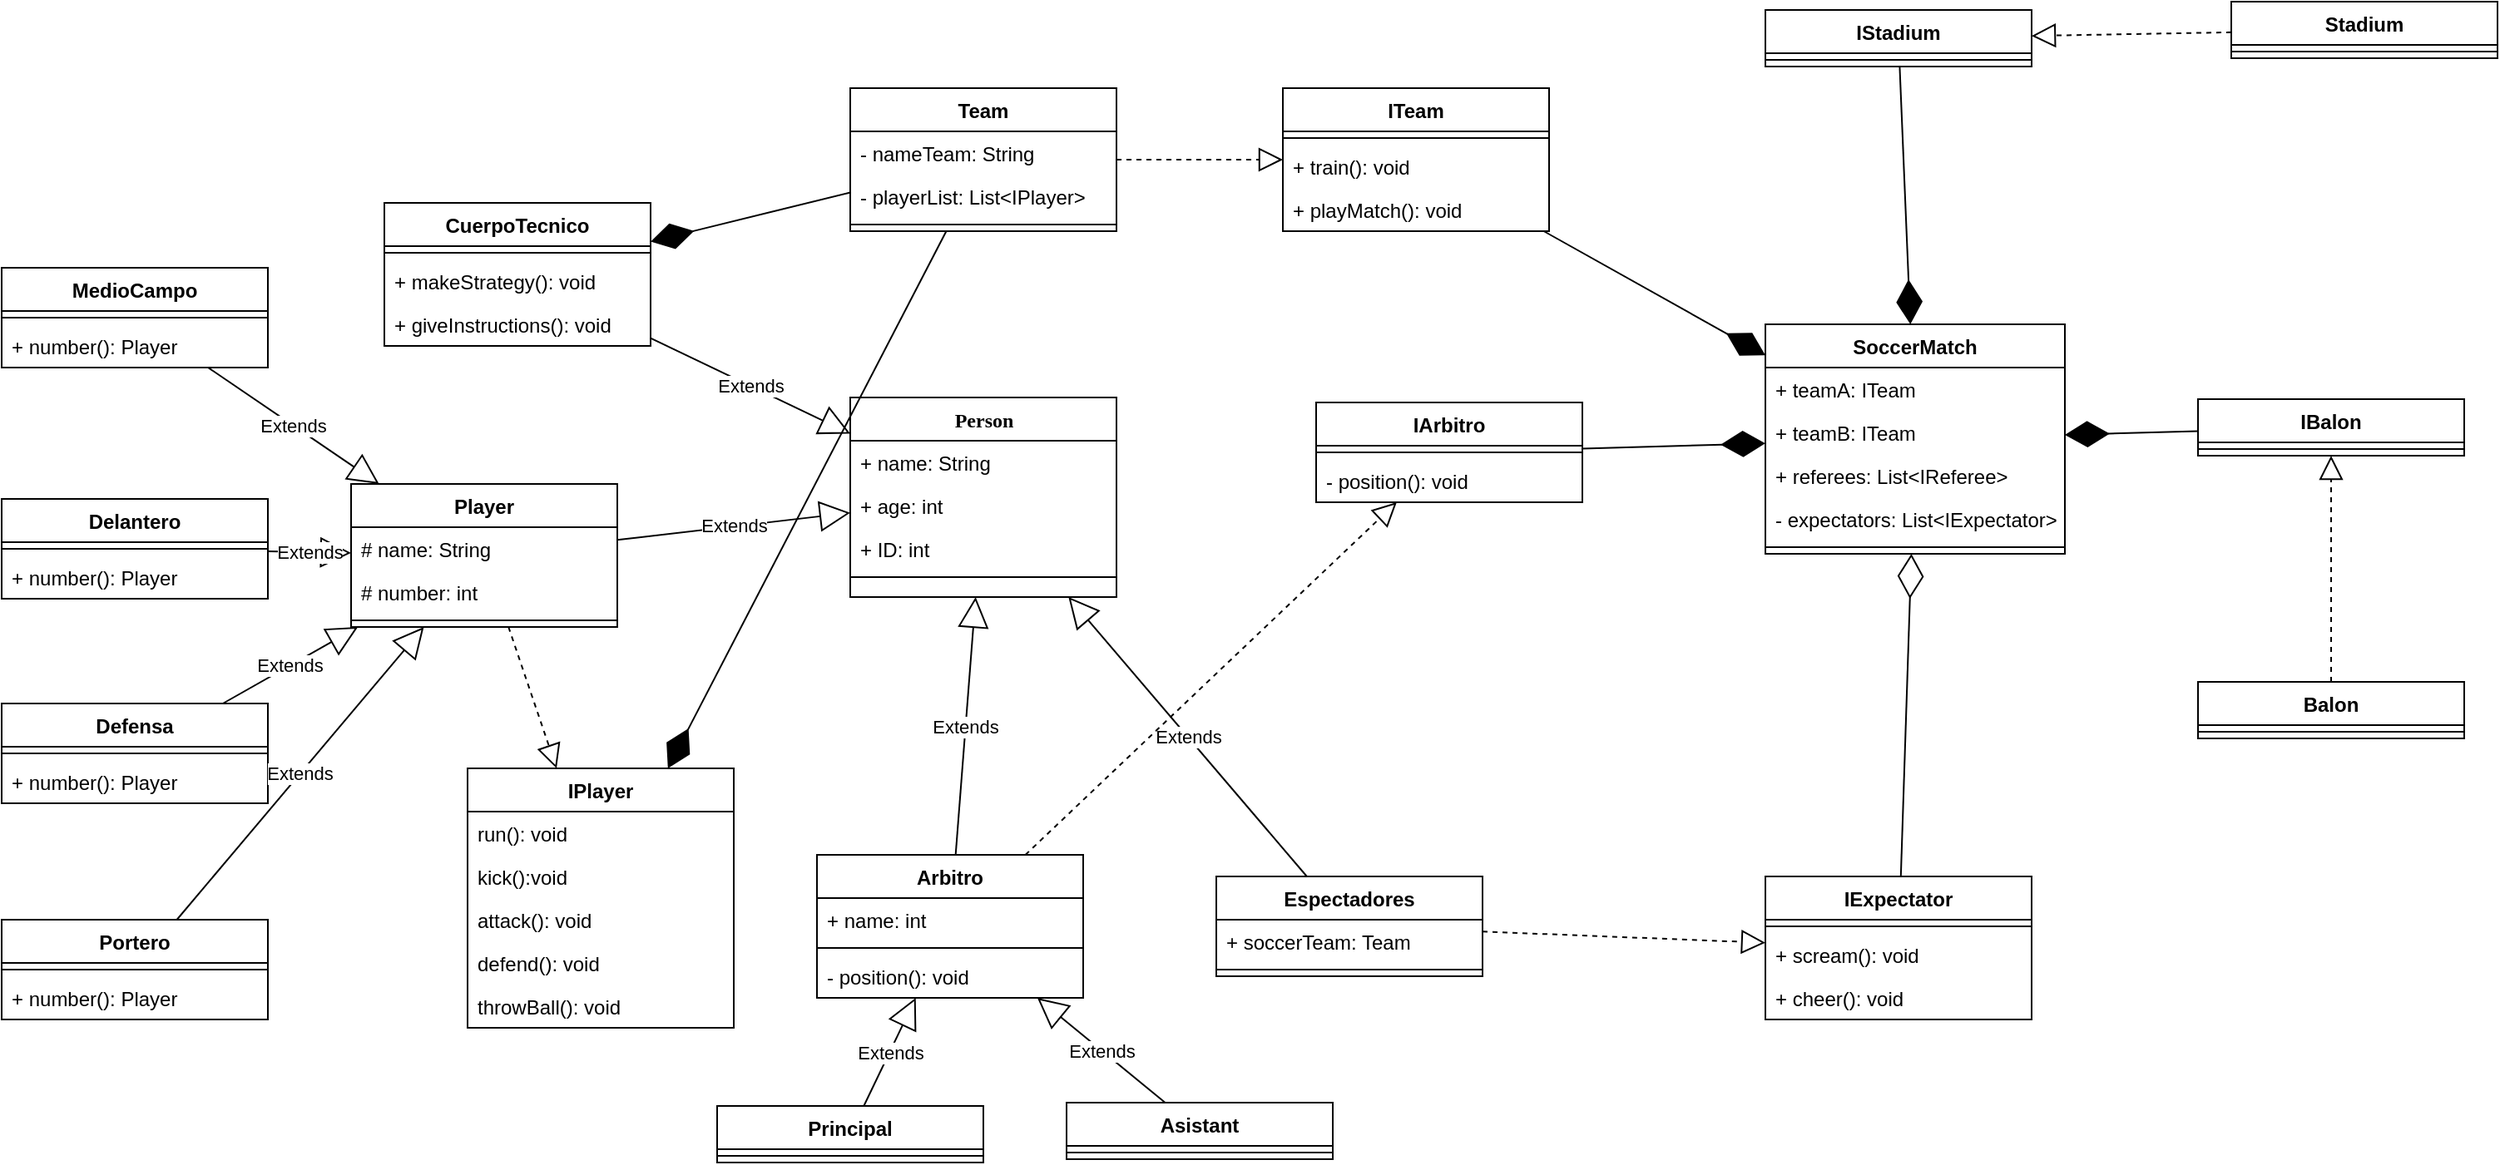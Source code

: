 <mxfile version="10.6.5" type="device"><diagram name="Page-1" id="9f46799a-70d6-7492-0946-bef42562c5a5"><mxGraphModel dx="988" dy="566" grid="1" gridSize="10" guides="1" tooltips="1" connect="1" arrows="1" fold="1" page="1" pageScale="1" pageWidth="1100" pageHeight="850" background="#ffffff" math="0" shadow="0"><root><mxCell id="0"/><mxCell id="1" parent="0"/><mxCell id="78961159f06e98e8-108" value="Person" style="swimlane;html=1;fontStyle=1;align=center;verticalAlign=top;childLayout=stackLayout;horizontal=1;startSize=26;horizontalStack=0;resizeParent=1;resizeLast=0;collapsible=1;marginBottom=0;swimlaneFillColor=#ffffff;rounded=0;shadow=0;comic=0;labelBackgroundColor=none;strokeColor=#000000;strokeWidth=1;fillColor=none;fontFamily=Verdana;fontSize=12;fontColor=#000000;" parent="1" vertex="1"><mxGeometry x="530" y="330" width="160" height="120" as="geometry"/></mxCell><mxCell id="78961159f06e98e8-109" value="+ name: String" style="text;html=1;strokeColor=none;fillColor=none;align=left;verticalAlign=top;spacingLeft=4;spacingRight=4;whiteSpace=wrap;overflow=hidden;rotatable=0;points=[[0,0.5],[1,0.5]];portConstraint=eastwest;" parent="78961159f06e98e8-108" vertex="1"><mxGeometry y="26" width="160" height="26" as="geometry"/></mxCell><mxCell id="8DQa6mO_3LpSHJQKjWzM-131" value="+ age: int" style="text;html=1;strokeColor=none;fillColor=none;align=left;verticalAlign=top;spacingLeft=4;spacingRight=4;whiteSpace=wrap;overflow=hidden;rotatable=0;points=[[0,0.5],[1,0.5]];portConstraint=eastwest;" vertex="1" parent="78961159f06e98e8-108"><mxGeometry y="52" width="160" height="26" as="geometry"/></mxCell><mxCell id="78961159f06e98e8-110" value="+ ID: int" style="text;html=1;strokeColor=none;fillColor=none;align=left;verticalAlign=top;spacingLeft=4;spacingRight=4;whiteSpace=wrap;overflow=hidden;rotatable=0;points=[[0,0.5],[1,0.5]];portConstraint=eastwest;" parent="78961159f06e98e8-108" vertex="1"><mxGeometry y="78" width="160" height="26" as="geometry"/></mxCell><mxCell id="78961159f06e98e8-116" value="" style="line;html=1;strokeWidth=1;fillColor=none;align=left;verticalAlign=middle;spacingTop=-1;spacingLeft=3;spacingRight=3;rotatable=0;labelPosition=right;points=[];portConstraint=eastwest;" parent="78961159f06e98e8-108" vertex="1"><mxGeometry y="104" width="160" height="8" as="geometry"/></mxCell><mxCell id="8DQa6mO_3LpSHJQKjWzM-2" value="Player" style="swimlane;fontStyle=1;align=center;verticalAlign=top;childLayout=stackLayout;horizontal=1;startSize=26;horizontalStack=0;resizeParent=1;resizeParentMax=0;resizeLast=0;collapsible=1;marginBottom=0;" vertex="1" parent="1"><mxGeometry x="230" y="382" width="160" height="86" as="geometry"/></mxCell><mxCell id="8DQa6mO_3LpSHJQKjWzM-3" value="# name: String" style="text;strokeColor=none;fillColor=none;align=left;verticalAlign=top;spacingLeft=4;spacingRight=4;overflow=hidden;rotatable=0;points=[[0,0.5],[1,0.5]];portConstraint=eastwest;" vertex="1" parent="8DQa6mO_3LpSHJQKjWzM-2"><mxGeometry y="26" width="160" height="26" as="geometry"/></mxCell><mxCell id="8DQa6mO_3LpSHJQKjWzM-108" value="# number: int" style="text;strokeColor=none;fillColor=none;align=left;verticalAlign=top;spacingLeft=4;spacingRight=4;overflow=hidden;rotatable=0;points=[[0,0.5],[1,0.5]];portConstraint=eastwest;" vertex="1" parent="8DQa6mO_3LpSHJQKjWzM-2"><mxGeometry y="52" width="160" height="26" as="geometry"/></mxCell><mxCell id="8DQa6mO_3LpSHJQKjWzM-4" value="" style="line;strokeWidth=1;fillColor=none;align=left;verticalAlign=middle;spacingTop=-1;spacingLeft=3;spacingRight=3;rotatable=0;labelPosition=right;points=[];portConstraint=eastwest;" vertex="1" parent="8DQa6mO_3LpSHJQKjWzM-2"><mxGeometry y="78" width="160" height="8" as="geometry"/></mxCell><mxCell id="8DQa6mO_3LpSHJQKjWzM-6" value="CuerpoTecnico" style="swimlane;fontStyle=1;align=center;verticalAlign=top;childLayout=stackLayout;horizontal=1;startSize=26;horizontalStack=0;resizeParent=1;resizeParentMax=0;resizeLast=0;collapsible=1;marginBottom=0;" vertex="1" parent="1"><mxGeometry x="250" y="213" width="160" height="86" as="geometry"/></mxCell><mxCell id="8DQa6mO_3LpSHJQKjWzM-8" value="" style="line;strokeWidth=1;fillColor=none;align=left;verticalAlign=middle;spacingTop=-1;spacingLeft=3;spacingRight=3;rotatable=0;labelPosition=right;points=[];portConstraint=eastwest;" vertex="1" parent="8DQa6mO_3LpSHJQKjWzM-6"><mxGeometry y="26" width="160" height="8" as="geometry"/></mxCell><mxCell id="8DQa6mO_3LpSHJQKjWzM-130" value="+ makeStrategy(): void" style="text;strokeColor=none;fillColor=none;align=left;verticalAlign=top;spacingLeft=4;spacingRight=4;overflow=hidden;rotatable=0;points=[[0,0.5],[1,0.5]];portConstraint=eastwest;" vertex="1" parent="8DQa6mO_3LpSHJQKjWzM-6"><mxGeometry y="34" width="160" height="26" as="geometry"/></mxCell><mxCell id="8DQa6mO_3LpSHJQKjWzM-9" value="+ giveInstructions(): void" style="text;strokeColor=none;fillColor=none;align=left;verticalAlign=top;spacingLeft=4;spacingRight=4;overflow=hidden;rotatable=0;points=[[0,0.5],[1,0.5]];portConstraint=eastwest;" vertex="1" parent="8DQa6mO_3LpSHJQKjWzM-6"><mxGeometry y="60" width="160" height="26" as="geometry"/></mxCell><mxCell id="8DQa6mO_3LpSHJQKjWzM-10" value="Arbitro" style="swimlane;fontStyle=1;align=center;verticalAlign=top;childLayout=stackLayout;horizontal=1;startSize=26;horizontalStack=0;resizeParent=1;resizeParentMax=0;resizeLast=0;collapsible=1;marginBottom=0;" vertex="1" parent="1"><mxGeometry x="510" y="605" width="160" height="86" as="geometry"/></mxCell><mxCell id="8DQa6mO_3LpSHJQKjWzM-11" value="+ name: int" style="text;strokeColor=none;fillColor=none;align=left;verticalAlign=top;spacingLeft=4;spacingRight=4;overflow=hidden;rotatable=0;points=[[0,0.5],[1,0.5]];portConstraint=eastwest;" vertex="1" parent="8DQa6mO_3LpSHJQKjWzM-10"><mxGeometry y="26" width="160" height="26" as="geometry"/></mxCell><mxCell id="8DQa6mO_3LpSHJQKjWzM-12" value="" style="line;strokeWidth=1;fillColor=none;align=left;verticalAlign=middle;spacingTop=-1;spacingLeft=3;spacingRight=3;rotatable=0;labelPosition=right;points=[];portConstraint=eastwest;" vertex="1" parent="8DQa6mO_3LpSHJQKjWzM-10"><mxGeometry y="52" width="160" height="8" as="geometry"/></mxCell><mxCell id="8DQa6mO_3LpSHJQKjWzM-13" value="- position(): void" style="text;strokeColor=none;fillColor=none;align=left;verticalAlign=top;spacingLeft=4;spacingRight=4;overflow=hidden;rotatable=0;points=[[0,0.5],[1,0.5]];portConstraint=eastwest;" vertex="1" parent="8DQa6mO_3LpSHJQKjWzM-10"><mxGeometry y="60" width="160" height="26" as="geometry"/></mxCell><mxCell id="8DQa6mO_3LpSHJQKjWzM-14" value="Espectadores" style="swimlane;fontStyle=1;align=center;verticalAlign=top;childLayout=stackLayout;horizontal=1;startSize=26;horizontalStack=0;resizeParent=1;resizeParentMax=0;resizeLast=0;collapsible=1;marginBottom=0;" vertex="1" parent="1"><mxGeometry x="750" y="618" width="160" height="60" as="geometry"/></mxCell><mxCell id="8DQa6mO_3LpSHJQKjWzM-15" value="+ soccerTeam: Team" style="text;strokeColor=none;fillColor=none;align=left;verticalAlign=top;spacingLeft=4;spacingRight=4;overflow=hidden;rotatable=0;points=[[0,0.5],[1,0.5]];portConstraint=eastwest;" vertex="1" parent="8DQa6mO_3LpSHJQKjWzM-14"><mxGeometry y="26" width="160" height="26" as="geometry"/></mxCell><mxCell id="8DQa6mO_3LpSHJQKjWzM-16" value="" style="line;strokeWidth=1;fillColor=none;align=left;verticalAlign=middle;spacingTop=-1;spacingLeft=3;spacingRight=3;rotatable=0;labelPosition=right;points=[];portConstraint=eastwest;" vertex="1" parent="8DQa6mO_3LpSHJQKjWzM-14"><mxGeometry y="52" width="160" height="8" as="geometry"/></mxCell><mxCell id="8DQa6mO_3LpSHJQKjWzM-18" value="Team" style="swimlane;fontStyle=1;align=center;verticalAlign=top;childLayout=stackLayout;horizontal=1;startSize=26;horizontalStack=0;resizeParent=1;resizeParentMax=0;resizeLast=0;collapsible=1;marginBottom=0;" vertex="1" parent="1"><mxGeometry x="530" y="144" width="160" height="86" as="geometry"/></mxCell><mxCell id="8DQa6mO_3LpSHJQKjWzM-19" value="- nameTeam: String" style="text;strokeColor=none;fillColor=none;align=left;verticalAlign=top;spacingLeft=4;spacingRight=4;overflow=hidden;rotatable=0;points=[[0,0.5],[1,0.5]];portConstraint=eastwest;" vertex="1" parent="8DQa6mO_3LpSHJQKjWzM-18"><mxGeometry y="26" width="160" height="26" as="geometry"/></mxCell><mxCell id="8DQa6mO_3LpSHJQKjWzM-106" value="- playerList: List&lt;IPlayer&gt;" style="text;strokeColor=none;fillColor=none;align=left;verticalAlign=top;spacingLeft=4;spacingRight=4;overflow=hidden;rotatable=0;points=[[0,0.5],[1,0.5]];portConstraint=eastwest;" vertex="1" parent="8DQa6mO_3LpSHJQKjWzM-18"><mxGeometry y="52" width="160" height="26" as="geometry"/></mxCell><mxCell id="8DQa6mO_3LpSHJQKjWzM-20" value="" style="line;strokeWidth=1;fillColor=none;align=left;verticalAlign=middle;spacingTop=-1;spacingLeft=3;spacingRight=3;rotatable=0;labelPosition=right;points=[];portConstraint=eastwest;" vertex="1" parent="8DQa6mO_3LpSHJQKjWzM-18"><mxGeometry y="78" width="160" height="8" as="geometry"/></mxCell><mxCell id="8DQa6mO_3LpSHJQKjWzM-22" value="SoccerMatch" style="swimlane;fontStyle=1;align=center;verticalAlign=top;childLayout=stackLayout;horizontal=1;startSize=26;horizontalStack=0;resizeParent=1;resizeParentMax=0;resizeLast=0;collapsible=1;marginBottom=0;" vertex="1" parent="1"><mxGeometry x="1080" y="286" width="180" height="138" as="geometry"/></mxCell><mxCell id="8DQa6mO_3LpSHJQKjWzM-23" value="+ teamA: ITeam" style="text;strokeColor=none;fillColor=none;align=left;verticalAlign=top;spacingLeft=4;spacingRight=4;overflow=hidden;rotatable=0;points=[[0,0.5],[1,0.5]];portConstraint=eastwest;" vertex="1" parent="8DQa6mO_3LpSHJQKjWzM-22"><mxGeometry y="26" width="180" height="26" as="geometry"/></mxCell><mxCell id="8DQa6mO_3LpSHJQKjWzM-134" value="+ teamB: ITeam" style="text;strokeColor=none;fillColor=none;align=left;verticalAlign=top;spacingLeft=4;spacingRight=4;overflow=hidden;rotatable=0;points=[[0,0.5],[1,0.5]];portConstraint=eastwest;" vertex="1" parent="8DQa6mO_3LpSHJQKjWzM-22"><mxGeometry y="52" width="180" height="26" as="geometry"/></mxCell><mxCell id="8DQa6mO_3LpSHJQKjWzM-135" value="+ referees: List&lt;IReferee&gt;" style="text;strokeColor=none;fillColor=none;align=left;verticalAlign=top;spacingLeft=4;spacingRight=4;overflow=hidden;rotatable=0;points=[[0,0.5],[1,0.5]];portConstraint=eastwest;" vertex="1" parent="8DQa6mO_3LpSHJQKjWzM-22"><mxGeometry y="78" width="180" height="26" as="geometry"/></mxCell><mxCell id="8DQa6mO_3LpSHJQKjWzM-133" value="- expectators: List&lt;IExpectator&gt;" style="text;strokeColor=none;fillColor=none;align=left;verticalAlign=top;spacingLeft=4;spacingRight=4;overflow=hidden;rotatable=0;points=[[0,0.5],[1,0.5]];portConstraint=eastwest;" vertex="1" parent="8DQa6mO_3LpSHJQKjWzM-22"><mxGeometry y="104" width="180" height="26" as="geometry"/></mxCell><mxCell id="8DQa6mO_3LpSHJQKjWzM-24" value="" style="line;strokeWidth=1;fillColor=none;align=left;verticalAlign=middle;spacingTop=-1;spacingLeft=3;spacingRight=3;rotatable=0;labelPosition=right;points=[];portConstraint=eastwest;" vertex="1" parent="8DQa6mO_3LpSHJQKjWzM-22"><mxGeometry y="130" width="180" height="8" as="geometry"/></mxCell><mxCell id="8DQa6mO_3LpSHJQKjWzM-26" value="IStadium" style="swimlane;fontStyle=1;align=center;verticalAlign=top;childLayout=stackLayout;horizontal=1;startSize=26;horizontalStack=0;resizeParent=1;resizeParentMax=0;resizeLast=0;collapsible=1;marginBottom=0;" vertex="1" parent="1"><mxGeometry x="1080" y="97" width="160" height="34" as="geometry"/></mxCell><mxCell id="8DQa6mO_3LpSHJQKjWzM-28" value="" style="line;strokeWidth=1;fillColor=none;align=left;verticalAlign=middle;spacingTop=-1;spacingLeft=3;spacingRight=3;rotatable=0;labelPosition=right;points=[];portConstraint=eastwest;" vertex="1" parent="8DQa6mO_3LpSHJQKjWzM-26"><mxGeometry y="26" width="160" height="8" as="geometry"/></mxCell><mxCell id="8DQa6mO_3LpSHJQKjWzM-30" value="Balon" style="swimlane;fontStyle=1;align=center;verticalAlign=top;childLayout=stackLayout;horizontal=1;startSize=26;horizontalStack=0;resizeParent=1;resizeParentMax=0;resizeLast=0;collapsible=1;marginBottom=0;" vertex="1" parent="1"><mxGeometry x="1340" y="501" width="160" height="34" as="geometry"/></mxCell><mxCell id="8DQa6mO_3LpSHJQKjWzM-32" value="" style="line;strokeWidth=1;fillColor=none;align=left;verticalAlign=middle;spacingTop=-1;spacingLeft=3;spacingRight=3;rotatable=0;labelPosition=right;points=[];portConstraint=eastwest;" vertex="1" parent="8DQa6mO_3LpSHJQKjWzM-30"><mxGeometry y="26" width="160" height="8" as="geometry"/></mxCell><mxCell id="8DQa6mO_3LpSHJQKjWzM-34" value="" style="endArrow=diamondThin;endFill=1;endSize=24;html=1;" edge="1" parent="1" source="8DQa6mO_3LpSHJQKjWzM-18" target="8DQa6mO_3LpSHJQKjWzM-6"><mxGeometry width="160" relative="1" as="geometry"><mxPoint x="320" y="530" as="sourcePoint"/><mxPoint x="440" y="160" as="targetPoint"/></mxGeometry></mxCell><mxCell id="8DQa6mO_3LpSHJQKjWzM-35" value="" style="endArrow=diamondThin;endFill=1;endSize=24;html=1;" edge="1" parent="1" source="8DQa6mO_3LpSHJQKjWzM-18" target="8DQa6mO_3LpSHJQKjWzM-110"><mxGeometry width="160" relative="1" as="geometry"><mxPoint x="420" y="382" as="sourcePoint"/><mxPoint x="480" y="280" as="targetPoint"/></mxGeometry></mxCell><mxCell id="8DQa6mO_3LpSHJQKjWzM-36" value="" style="endArrow=diamondThin;endFill=1;endSize=24;html=1;" edge="1" parent="1" source="8DQa6mO_3LpSHJQKjWzM-81" target="8DQa6mO_3LpSHJQKjWzM-22"><mxGeometry width="160" relative="1" as="geometry"><mxPoint x="950" y="200" as="sourcePoint"/><mxPoint x="830" y="376.5" as="targetPoint"/></mxGeometry></mxCell><mxCell id="8DQa6mO_3LpSHJQKjWzM-37" value="" style="endArrow=diamondThin;endFill=1;endSize=24;html=1;" edge="1" parent="1" source="8DQa6mO_3LpSHJQKjWzM-86" target="8DQa6mO_3LpSHJQKjWzM-22"><mxGeometry width="160" relative="1" as="geometry"><mxPoint x="720" y="440" as="sourcePoint"/><mxPoint x="830" y="470" as="targetPoint"/></mxGeometry></mxCell><mxCell id="8DQa6mO_3LpSHJQKjWzM-40" value="" style="endArrow=diamondThin;endFill=1;endSize=24;html=1;" edge="1" parent="1" source="8DQa6mO_3LpSHJQKjWzM-96" target="8DQa6mO_3LpSHJQKjWzM-22"><mxGeometry width="160" relative="1" as="geometry"><mxPoint x="1200" y="493" as="sourcePoint"/><mxPoint x="1360" y="493" as="targetPoint"/></mxGeometry></mxCell><mxCell id="8DQa6mO_3LpSHJQKjWzM-41" value="" style="endArrow=diamondThin;endFill=1;endSize=24;html=1;" edge="1" parent="1" source="8DQa6mO_3LpSHJQKjWzM-26" target="8DQa6mO_3LpSHJQKjWzM-22"><mxGeometry width="160" relative="1" as="geometry"><mxPoint x="1170" y="203" as="sourcePoint"/><mxPoint x="1330" y="203" as="targetPoint"/></mxGeometry></mxCell><mxCell id="8DQa6mO_3LpSHJQKjWzM-42" value="Extends" style="endArrow=block;endSize=16;endFill=0;html=1;" edge="1" parent="1" source="8DQa6mO_3LpSHJQKjWzM-6" target="78961159f06e98e8-108"><mxGeometry width="160" relative="1" as="geometry"><mxPoint x="280" y="142.5" as="sourcePoint"/><mxPoint x="440" y="142.5" as="targetPoint"/></mxGeometry></mxCell><mxCell id="8DQa6mO_3LpSHJQKjWzM-43" value="Extends" style="endArrow=block;endSize=16;endFill=0;html=1;" edge="1" parent="1" source="8DQa6mO_3LpSHJQKjWzM-2" target="78961159f06e98e8-108"><mxGeometry width="160" relative="1" as="geometry"><mxPoint x="300" y="520" as="sourcePoint"/><mxPoint x="460" y="520" as="targetPoint"/></mxGeometry></mxCell><mxCell id="8DQa6mO_3LpSHJQKjWzM-44" value="Extends" style="endArrow=block;endSize=16;endFill=0;html=1;" edge="1" parent="1" source="8DQa6mO_3LpSHJQKjWzM-10" target="78961159f06e98e8-108"><mxGeometry width="160" relative="1" as="geometry"><mxPoint x="600" y="450" as="sourcePoint"/><mxPoint x="760" y="450" as="targetPoint"/></mxGeometry></mxCell><mxCell id="8DQa6mO_3LpSHJQKjWzM-45" value="Extends" style="endArrow=block;endSize=16;endFill=0;html=1;" edge="1" parent="1" source="8DQa6mO_3LpSHJQKjWzM-14" target="78961159f06e98e8-108"><mxGeometry width="160" relative="1" as="geometry"><mxPoint x="640" y="430" as="sourcePoint"/><mxPoint x="800" y="430" as="targetPoint"/></mxGeometry></mxCell><mxCell id="8DQa6mO_3LpSHJQKjWzM-46" value="MedioCampo" style="swimlane;fontStyle=1;align=center;verticalAlign=top;childLayout=stackLayout;horizontal=1;startSize=26;horizontalStack=0;resizeParent=1;resizeParentMax=0;resizeLast=0;collapsible=1;marginBottom=0;" vertex="1" parent="1"><mxGeometry x="20" y="252" width="160" height="60" as="geometry"/></mxCell><mxCell id="8DQa6mO_3LpSHJQKjWzM-48" value="" style="line;strokeWidth=1;fillColor=none;align=left;verticalAlign=middle;spacingTop=-1;spacingLeft=3;spacingRight=3;rotatable=0;labelPosition=right;points=[];portConstraint=eastwest;" vertex="1" parent="8DQa6mO_3LpSHJQKjWzM-46"><mxGeometry y="26" width="160" height="8" as="geometry"/></mxCell><mxCell id="8DQa6mO_3LpSHJQKjWzM-49" value="+ number(): Player" style="text;strokeColor=none;fillColor=none;align=left;verticalAlign=top;spacingLeft=4;spacingRight=4;overflow=hidden;rotatable=0;points=[[0,0.5],[1,0.5]];portConstraint=eastwest;" vertex="1" parent="8DQa6mO_3LpSHJQKjWzM-46"><mxGeometry y="34" width="160" height="26" as="geometry"/></mxCell><mxCell id="8DQa6mO_3LpSHJQKjWzM-50" value="Delantero" style="swimlane;fontStyle=1;align=center;verticalAlign=top;childLayout=stackLayout;horizontal=1;startSize=26;horizontalStack=0;resizeParent=1;resizeParentMax=0;resizeLast=0;collapsible=1;marginBottom=0;" vertex="1" parent="1"><mxGeometry x="20" y="391" width="160" height="60" as="geometry"/></mxCell><mxCell id="8DQa6mO_3LpSHJQKjWzM-52" value="" style="line;strokeWidth=1;fillColor=none;align=left;verticalAlign=middle;spacingTop=-1;spacingLeft=3;spacingRight=3;rotatable=0;labelPosition=right;points=[];portConstraint=eastwest;" vertex="1" parent="8DQa6mO_3LpSHJQKjWzM-50"><mxGeometry y="26" width="160" height="8" as="geometry"/></mxCell><mxCell id="8DQa6mO_3LpSHJQKjWzM-125" value="+ number(): Player" style="text;strokeColor=none;fillColor=none;align=left;verticalAlign=top;spacingLeft=4;spacingRight=4;overflow=hidden;rotatable=0;points=[[0,0.5],[1,0.5]];portConstraint=eastwest;" vertex="1" parent="8DQa6mO_3LpSHJQKjWzM-50"><mxGeometry y="34" width="160" height="26" as="geometry"/></mxCell><mxCell id="8DQa6mO_3LpSHJQKjWzM-54" value="Defensa" style="swimlane;fontStyle=1;align=center;verticalAlign=top;childLayout=stackLayout;horizontal=1;startSize=26;horizontalStack=0;resizeParent=1;resizeParentMax=0;resizeLast=0;collapsible=1;marginBottom=0;" vertex="1" parent="1"><mxGeometry x="20" y="514" width="160" height="60" as="geometry"/></mxCell><mxCell id="8DQa6mO_3LpSHJQKjWzM-56" value="" style="line;strokeWidth=1;fillColor=none;align=left;verticalAlign=middle;spacingTop=-1;spacingLeft=3;spacingRight=3;rotatable=0;labelPosition=right;points=[];portConstraint=eastwest;" vertex="1" parent="8DQa6mO_3LpSHJQKjWzM-54"><mxGeometry y="26" width="160" height="8" as="geometry"/></mxCell><mxCell id="8DQa6mO_3LpSHJQKjWzM-126" value="+ number(): Player" style="text;strokeColor=none;fillColor=none;align=left;verticalAlign=top;spacingLeft=4;spacingRight=4;overflow=hidden;rotatable=0;points=[[0,0.5],[1,0.5]];portConstraint=eastwest;" vertex="1" parent="8DQa6mO_3LpSHJQKjWzM-54"><mxGeometry y="34" width="160" height="26" as="geometry"/></mxCell><mxCell id="8DQa6mO_3LpSHJQKjWzM-58" value="Portero" style="swimlane;fontStyle=1;align=center;verticalAlign=top;childLayout=stackLayout;horizontal=1;startSize=26;horizontalStack=0;resizeParent=1;resizeParentMax=0;resizeLast=0;collapsible=1;marginBottom=0;" vertex="1" parent="1"><mxGeometry x="20" y="644" width="160" height="60" as="geometry"/></mxCell><mxCell id="8DQa6mO_3LpSHJQKjWzM-60" value="" style="line;strokeWidth=1;fillColor=none;align=left;verticalAlign=middle;spacingTop=-1;spacingLeft=3;spacingRight=3;rotatable=0;labelPosition=right;points=[];portConstraint=eastwest;" vertex="1" parent="8DQa6mO_3LpSHJQKjWzM-58"><mxGeometry y="26" width="160" height="8" as="geometry"/></mxCell><mxCell id="8DQa6mO_3LpSHJQKjWzM-127" value="+ number(): Player" style="text;strokeColor=none;fillColor=none;align=left;verticalAlign=top;spacingLeft=4;spacingRight=4;overflow=hidden;rotatable=0;points=[[0,0.5],[1,0.5]];portConstraint=eastwest;" vertex="1" parent="8DQa6mO_3LpSHJQKjWzM-58"><mxGeometry y="34" width="160" height="26" as="geometry"/></mxCell><mxCell id="8DQa6mO_3LpSHJQKjWzM-66" value="Extends" style="endArrow=block;endSize=16;endFill=0;html=1;" edge="1" parent="1" source="8DQa6mO_3LpSHJQKjWzM-46" target="8DQa6mO_3LpSHJQKjWzM-2"><mxGeometry width="160" relative="1" as="geometry"><mxPoint x="240" y="580" as="sourcePoint"/><mxPoint x="400" y="580" as="targetPoint"/></mxGeometry></mxCell><mxCell id="8DQa6mO_3LpSHJQKjWzM-67" value="Extends" style="endArrow=block;endSize=16;endFill=0;html=1;" edge="1" parent="1" source="8DQa6mO_3LpSHJQKjWzM-50" target="8DQa6mO_3LpSHJQKjWzM-2"><mxGeometry width="160" relative="1" as="geometry"><mxPoint x="270" y="580" as="sourcePoint"/><mxPoint x="430" y="580" as="targetPoint"/></mxGeometry></mxCell><mxCell id="8DQa6mO_3LpSHJQKjWzM-68" value="Extends" style="endArrow=block;endSize=16;endFill=0;html=1;" edge="1" parent="1" source="8DQa6mO_3LpSHJQKjWzM-54" target="8DQa6mO_3LpSHJQKjWzM-2"><mxGeometry width="160" relative="1" as="geometry"><mxPoint x="250" y="540" as="sourcePoint"/><mxPoint x="410" y="540" as="targetPoint"/></mxGeometry></mxCell><mxCell id="8DQa6mO_3LpSHJQKjWzM-69" value="Extends" style="endArrow=block;endSize=16;endFill=0;html=1;" edge="1" parent="1" source="8DQa6mO_3LpSHJQKjWzM-58" target="8DQa6mO_3LpSHJQKjWzM-2"><mxGeometry width="160" relative="1" as="geometry"><mxPoint x="210" y="660.5" as="sourcePoint"/><mxPoint x="370" y="660.5" as="targetPoint"/></mxGeometry></mxCell><mxCell id="8DQa6mO_3LpSHJQKjWzM-70" value="" style="endArrow=diamondThin;endFill=0;endSize=24;html=1;" edge="1" parent="1" source="8DQa6mO_3LpSHJQKjWzM-91" target="8DQa6mO_3LpSHJQKjWzM-22"><mxGeometry width="160" relative="1" as="geometry"><mxPoint x="1110" y="550" as="sourcePoint"/><mxPoint x="1040" y="510" as="targetPoint"/></mxGeometry></mxCell><mxCell id="8DQa6mO_3LpSHJQKjWzM-71" value="Principal" style="swimlane;fontStyle=1;align=center;verticalAlign=top;childLayout=stackLayout;horizontal=1;startSize=26;horizontalStack=0;resizeParent=1;resizeParentMax=0;resizeLast=0;collapsible=1;marginBottom=0;" vertex="1" parent="1"><mxGeometry x="450" y="756" width="160" height="34" as="geometry"/></mxCell><mxCell id="8DQa6mO_3LpSHJQKjWzM-73" value="" style="line;strokeWidth=1;fillColor=none;align=left;verticalAlign=middle;spacingTop=-1;spacingLeft=3;spacingRight=3;rotatable=0;labelPosition=right;points=[];portConstraint=eastwest;" vertex="1" parent="8DQa6mO_3LpSHJQKjWzM-71"><mxGeometry y="26" width="160" height="8" as="geometry"/></mxCell><mxCell id="8DQa6mO_3LpSHJQKjWzM-75" value="Asistant" style="swimlane;fontStyle=1;align=center;verticalAlign=top;childLayout=stackLayout;horizontal=1;startSize=26;horizontalStack=0;resizeParent=1;resizeParentMax=0;resizeLast=0;collapsible=1;marginBottom=0;" vertex="1" parent="1"><mxGeometry x="660" y="754" width="160" height="34" as="geometry"/></mxCell><mxCell id="8DQa6mO_3LpSHJQKjWzM-77" value="" style="line;strokeWidth=1;fillColor=none;align=left;verticalAlign=middle;spacingTop=-1;spacingLeft=3;spacingRight=3;rotatable=0;labelPosition=right;points=[];portConstraint=eastwest;" vertex="1" parent="8DQa6mO_3LpSHJQKjWzM-75"><mxGeometry y="26" width="160" height="8" as="geometry"/></mxCell><mxCell id="8DQa6mO_3LpSHJQKjWzM-79" value="Extends" style="endArrow=block;endSize=16;endFill=0;html=1;" edge="1" parent="1" source="8DQa6mO_3LpSHJQKjWzM-71" target="8DQa6mO_3LpSHJQKjWzM-10"><mxGeometry width="160" relative="1" as="geometry"><mxPoint x="470" y="870" as="sourcePoint"/><mxPoint x="630" y="870" as="targetPoint"/></mxGeometry></mxCell><mxCell id="8DQa6mO_3LpSHJQKjWzM-80" value="Extends" style="endArrow=block;endSize=16;endFill=0;html=1;" edge="1" parent="1" source="8DQa6mO_3LpSHJQKjWzM-75" target="8DQa6mO_3LpSHJQKjWzM-10"><mxGeometry width="160" relative="1" as="geometry"><mxPoint x="650" y="890" as="sourcePoint"/><mxPoint x="810" y="890" as="targetPoint"/></mxGeometry></mxCell><mxCell id="8DQa6mO_3LpSHJQKjWzM-81" value="ITeam" style="swimlane;fontStyle=1;align=center;verticalAlign=top;childLayout=stackLayout;horizontal=1;startSize=26;horizontalStack=0;resizeParent=1;resizeParentMax=0;resizeLast=0;collapsible=1;marginBottom=0;" vertex="1" parent="1"><mxGeometry x="790" y="144" width="160" height="86" as="geometry"/></mxCell><mxCell id="8DQa6mO_3LpSHJQKjWzM-83" value="" style="line;strokeWidth=1;fillColor=none;align=left;verticalAlign=middle;spacingTop=-1;spacingLeft=3;spacingRight=3;rotatable=0;labelPosition=right;points=[];portConstraint=eastwest;" vertex="1" parent="8DQa6mO_3LpSHJQKjWzM-81"><mxGeometry y="26" width="160" height="8" as="geometry"/></mxCell><mxCell id="8DQa6mO_3LpSHJQKjWzM-129" value="+ train(): void" style="text;strokeColor=none;fillColor=none;align=left;verticalAlign=top;spacingLeft=4;spacingRight=4;overflow=hidden;rotatable=0;points=[[0,0.5],[1,0.5]];portConstraint=eastwest;" vertex="1" parent="8DQa6mO_3LpSHJQKjWzM-81"><mxGeometry y="34" width="160" height="26" as="geometry"/></mxCell><mxCell id="8DQa6mO_3LpSHJQKjWzM-128" value="+ playMatch(): void" style="text;strokeColor=none;fillColor=none;align=left;verticalAlign=top;spacingLeft=4;spacingRight=4;overflow=hidden;rotatable=0;points=[[0,0.5],[1,0.5]];portConstraint=eastwest;" vertex="1" parent="8DQa6mO_3LpSHJQKjWzM-81"><mxGeometry y="60" width="160" height="26" as="geometry"/></mxCell><mxCell id="8DQa6mO_3LpSHJQKjWzM-85" value="" style="endArrow=block;dashed=1;endFill=0;endSize=12;html=1;" edge="1" parent="1" source="8DQa6mO_3LpSHJQKjWzM-18" target="8DQa6mO_3LpSHJQKjWzM-81"><mxGeometry width="160" relative="1" as="geometry"><mxPoint x="680" y="270" as="sourcePoint"/><mxPoint x="840" y="270" as="targetPoint"/></mxGeometry></mxCell><mxCell id="8DQa6mO_3LpSHJQKjWzM-86" value="IArbitro" style="swimlane;fontStyle=1;align=center;verticalAlign=top;childLayout=stackLayout;horizontal=1;startSize=26;horizontalStack=0;resizeParent=1;resizeParentMax=0;resizeLast=0;collapsible=1;marginBottom=0;" vertex="1" parent="1"><mxGeometry x="810" y="333" width="160" height="60" as="geometry"/></mxCell><mxCell id="8DQa6mO_3LpSHJQKjWzM-88" value="" style="line;strokeWidth=1;fillColor=none;align=left;verticalAlign=middle;spacingTop=-1;spacingLeft=3;spacingRight=3;rotatable=0;labelPosition=right;points=[];portConstraint=eastwest;" vertex="1" parent="8DQa6mO_3LpSHJQKjWzM-86"><mxGeometry y="26" width="160" height="8" as="geometry"/></mxCell><mxCell id="8DQa6mO_3LpSHJQKjWzM-89" value="- position(): void" style="text;strokeColor=none;fillColor=none;align=left;verticalAlign=top;spacingLeft=4;spacingRight=4;overflow=hidden;rotatable=0;points=[[0,0.5],[1,0.5]];portConstraint=eastwest;" vertex="1" parent="8DQa6mO_3LpSHJQKjWzM-86"><mxGeometry y="34" width="160" height="26" as="geometry"/></mxCell><mxCell id="8DQa6mO_3LpSHJQKjWzM-90" value="" style="endArrow=block;dashed=1;endFill=0;endSize=12;html=1;" edge="1" parent="1" source="8DQa6mO_3LpSHJQKjWzM-10" target="8DQa6mO_3LpSHJQKjWzM-86"><mxGeometry width="160" relative="1" as="geometry"><mxPoint x="720" y="590" as="sourcePoint"/><mxPoint x="880" y="590" as="targetPoint"/></mxGeometry></mxCell><mxCell id="8DQa6mO_3LpSHJQKjWzM-91" value="IExpectator" style="swimlane;fontStyle=1;align=center;verticalAlign=top;childLayout=stackLayout;horizontal=1;startSize=26;horizontalStack=0;resizeParent=1;resizeParentMax=0;resizeLast=0;collapsible=1;marginBottom=0;" vertex="1" parent="1"><mxGeometry x="1080" y="618" width="160" height="86" as="geometry"/></mxCell><mxCell id="8DQa6mO_3LpSHJQKjWzM-93" value="" style="line;strokeWidth=1;fillColor=none;align=left;verticalAlign=middle;spacingTop=-1;spacingLeft=3;spacingRight=3;rotatable=0;labelPosition=right;points=[];portConstraint=eastwest;" vertex="1" parent="8DQa6mO_3LpSHJQKjWzM-91"><mxGeometry y="26" width="160" height="8" as="geometry"/></mxCell><mxCell id="8DQa6mO_3LpSHJQKjWzM-136" value="+ scream(): void" style="text;strokeColor=none;fillColor=none;align=left;verticalAlign=top;spacingLeft=4;spacingRight=4;overflow=hidden;rotatable=0;points=[[0,0.5],[1,0.5]];portConstraint=eastwest;" vertex="1" parent="8DQa6mO_3LpSHJQKjWzM-91"><mxGeometry y="34" width="160" height="26" as="geometry"/></mxCell><mxCell id="8DQa6mO_3LpSHJQKjWzM-94" value="+ cheer(): void" style="text;strokeColor=none;fillColor=none;align=left;verticalAlign=top;spacingLeft=4;spacingRight=4;overflow=hidden;rotatable=0;points=[[0,0.5],[1,0.5]];portConstraint=eastwest;" vertex="1" parent="8DQa6mO_3LpSHJQKjWzM-91"><mxGeometry y="60" width="160" height="26" as="geometry"/></mxCell><mxCell id="8DQa6mO_3LpSHJQKjWzM-95" value="" style="endArrow=block;dashed=1;endFill=0;endSize=12;html=1;" edge="1" parent="1" source="8DQa6mO_3LpSHJQKjWzM-14" target="8DQa6mO_3LpSHJQKjWzM-91"><mxGeometry width="160" relative="1" as="geometry"><mxPoint x="890" y="550" as="sourcePoint"/><mxPoint x="1050" y="550" as="targetPoint"/></mxGeometry></mxCell><mxCell id="8DQa6mO_3LpSHJQKjWzM-96" value="IBalon" style="swimlane;fontStyle=1;align=center;verticalAlign=top;childLayout=stackLayout;horizontal=1;startSize=26;horizontalStack=0;resizeParent=1;resizeParentMax=0;resizeLast=0;collapsible=1;marginBottom=0;" vertex="1" parent="1"><mxGeometry x="1340" y="331" width="160" height="34" as="geometry"/></mxCell><mxCell id="8DQa6mO_3LpSHJQKjWzM-98" value="" style="line;strokeWidth=1;fillColor=none;align=left;verticalAlign=middle;spacingTop=-1;spacingLeft=3;spacingRight=3;rotatable=0;labelPosition=right;points=[];portConstraint=eastwest;" vertex="1" parent="8DQa6mO_3LpSHJQKjWzM-96"><mxGeometry y="26" width="160" height="8" as="geometry"/></mxCell><mxCell id="8DQa6mO_3LpSHJQKjWzM-100" value="" style="endArrow=block;dashed=1;endFill=0;endSize=12;html=1;" edge="1" parent="1" source="8DQa6mO_3LpSHJQKjWzM-30" target="8DQa6mO_3LpSHJQKjWzM-96"><mxGeometry width="160" relative="1" as="geometry"><mxPoint x="1230" y="480" as="sourcePoint"/><mxPoint x="1390" y="480" as="targetPoint"/></mxGeometry></mxCell><mxCell id="8DQa6mO_3LpSHJQKjWzM-101" value="Stadium" style="swimlane;fontStyle=1;align=center;verticalAlign=top;childLayout=stackLayout;horizontal=1;startSize=26;horizontalStack=0;resizeParent=1;resizeParentMax=0;resizeLast=0;collapsible=1;marginBottom=0;" vertex="1" parent="1"><mxGeometry x="1360" y="92" width="160" height="34" as="geometry"/></mxCell><mxCell id="8DQa6mO_3LpSHJQKjWzM-103" value="" style="line;strokeWidth=1;fillColor=none;align=left;verticalAlign=middle;spacingTop=-1;spacingLeft=3;spacingRight=3;rotatable=0;labelPosition=right;points=[];portConstraint=eastwest;" vertex="1" parent="8DQa6mO_3LpSHJQKjWzM-101"><mxGeometry y="26" width="160" height="8" as="geometry"/></mxCell><mxCell id="8DQa6mO_3LpSHJQKjWzM-105" value="" style="endArrow=block;dashed=1;endFill=0;endSize=12;html=1;" edge="1" parent="1" source="8DQa6mO_3LpSHJQKjWzM-101" target="8DQa6mO_3LpSHJQKjWzM-26"><mxGeometry width="160" relative="1" as="geometry"><mxPoint x="1330" y="130" as="sourcePoint"/><mxPoint x="1490" y="130" as="targetPoint"/></mxGeometry></mxCell><mxCell id="8DQa6mO_3LpSHJQKjWzM-110" value="IPlayer" style="swimlane;fontStyle=1;align=center;verticalAlign=top;childLayout=stackLayout;horizontal=1;startSize=26;horizontalStack=0;resizeParent=1;resizeParentMax=0;resizeLast=0;collapsible=1;marginBottom=0;" vertex="1" parent="1"><mxGeometry x="300" y="553" width="160" height="156" as="geometry"/></mxCell><mxCell id="8DQa6mO_3LpSHJQKjWzM-117" value="run(): void&#xA;" style="text;strokeColor=none;fillColor=none;align=left;verticalAlign=top;spacingLeft=4;spacingRight=4;overflow=hidden;rotatable=0;points=[[0,0.5],[1,0.5]];portConstraint=eastwest;" vertex="1" parent="8DQa6mO_3LpSHJQKjWzM-110"><mxGeometry y="26" width="160" height="26" as="geometry"/></mxCell><mxCell id="8DQa6mO_3LpSHJQKjWzM-118" value="kick():void" style="text;strokeColor=none;fillColor=none;align=left;verticalAlign=top;spacingLeft=4;spacingRight=4;overflow=hidden;rotatable=0;points=[[0,0.5],[1,0.5]];portConstraint=eastwest;" vertex="1" parent="8DQa6mO_3LpSHJQKjWzM-110"><mxGeometry y="52" width="160" height="26" as="geometry"/></mxCell><mxCell id="8DQa6mO_3LpSHJQKjWzM-123" value="attack(): void" style="text;strokeColor=none;fillColor=none;align=left;verticalAlign=top;spacingLeft=4;spacingRight=4;overflow=hidden;rotatable=0;points=[[0,0.5],[1,0.5]];portConstraint=eastwest;" vertex="1" parent="8DQa6mO_3LpSHJQKjWzM-110"><mxGeometry y="78" width="160" height="26" as="geometry"/></mxCell><mxCell id="8DQa6mO_3LpSHJQKjWzM-116" value="defend(): void" style="text;strokeColor=none;fillColor=none;align=left;verticalAlign=top;spacingLeft=4;spacingRight=4;overflow=hidden;rotatable=0;points=[[0,0.5],[1,0.5]];portConstraint=eastwest;" vertex="1" parent="8DQa6mO_3LpSHJQKjWzM-110"><mxGeometry y="104" width="160" height="26" as="geometry"/></mxCell><mxCell id="8DQa6mO_3LpSHJQKjWzM-124" value="throwBall(): void" style="text;strokeColor=none;fillColor=none;align=left;verticalAlign=top;spacingLeft=4;spacingRight=4;overflow=hidden;rotatable=0;points=[[0,0.5],[1,0.5]];portConstraint=eastwest;" vertex="1" parent="8DQa6mO_3LpSHJQKjWzM-110"><mxGeometry y="130" width="160" height="26" as="geometry"/></mxCell><mxCell id="8DQa6mO_3LpSHJQKjWzM-115" value="" style="endArrow=block;dashed=1;endFill=0;endSize=12;html=1;" edge="1" parent="1" source="8DQa6mO_3LpSHJQKjWzM-2" target="8DQa6mO_3LpSHJQKjWzM-110"><mxGeometry width="160" relative="1" as="geometry"><mxPoint x="310" y="690" as="sourcePoint"/><mxPoint x="470" y="690" as="targetPoint"/></mxGeometry></mxCell></root></mxGraphModel></diagram></mxfile>